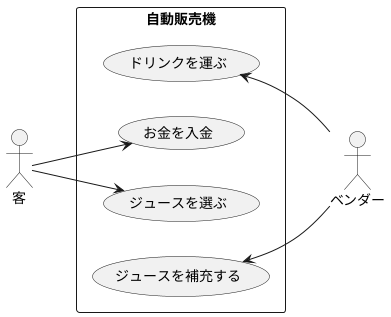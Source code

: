 @startuml 自動販売機システム
left to right direction
actor 客
actor ベンダー
rectangle 自動販売機{
    usecase ドリンクを運ぶ
    usecase お金を入金
    usecase ジュースを選ぶ
    usecase ジュースを補充する
}
ジュースを補充する <-- ベンダー
ドリンクを運ぶ <-- ベンダー
客 --> お金を入金
客 --> ジュースを選ぶ

@enduml
